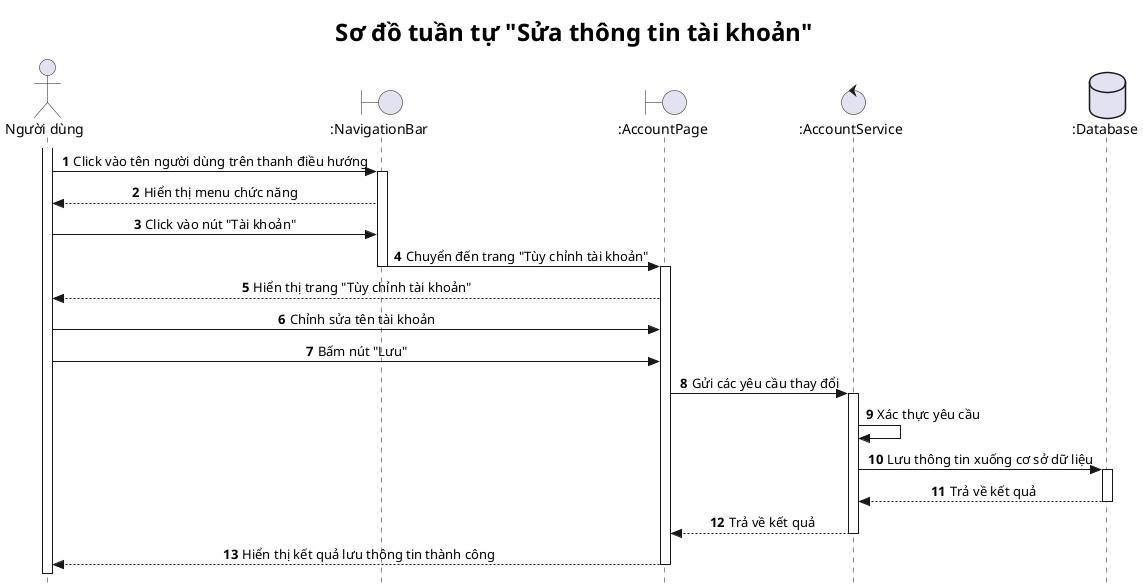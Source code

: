 @startuml

title <size: 24> Sơ đồ tuần tự "Sửa thông tin tài khoản" </size>

skinparam style strictuml
skinparam SequenceMessageAlignment center

autonumber

actor "Người dùng" as U
boundary ":NavigationBar" as NB  
boundary ":AccountPage" as AP  
control ":AccountService" as AS
database ":Database" as DB  

activate U
U -> NB: Click vào tên người dùng trên thanh điều hướng
activate NB
NB --> U: Hiển thị menu chức năng
U -> NB: Click vào nút "Tài khoản"
NB -> AP: Chuyển đến trang "Tùy chỉnh tài khoản"
deactivate NB
activate AP
AP --> U: Hiển thị trang "Tùy chỉnh tài khoản"
U -> AP: Chỉnh sửa tên tài khoản
U -> AP: Bấm nút "Lưu"
AP -> AS: Gửi các yêu cầu thay đổi
activate AS
AS -> AS: Xác thực yêu cầu
AS -> DB: Lưu thông tin xuống cơ sở dữ liệu
activate DB
DB --> AS: Trả về kết quả
deactivate DB
AS --> AP: Trả về kết quả
deactivate AS
AP --> U: Hiển thị kết quả lưu thông tin thành công
deactivate AP


@enduml